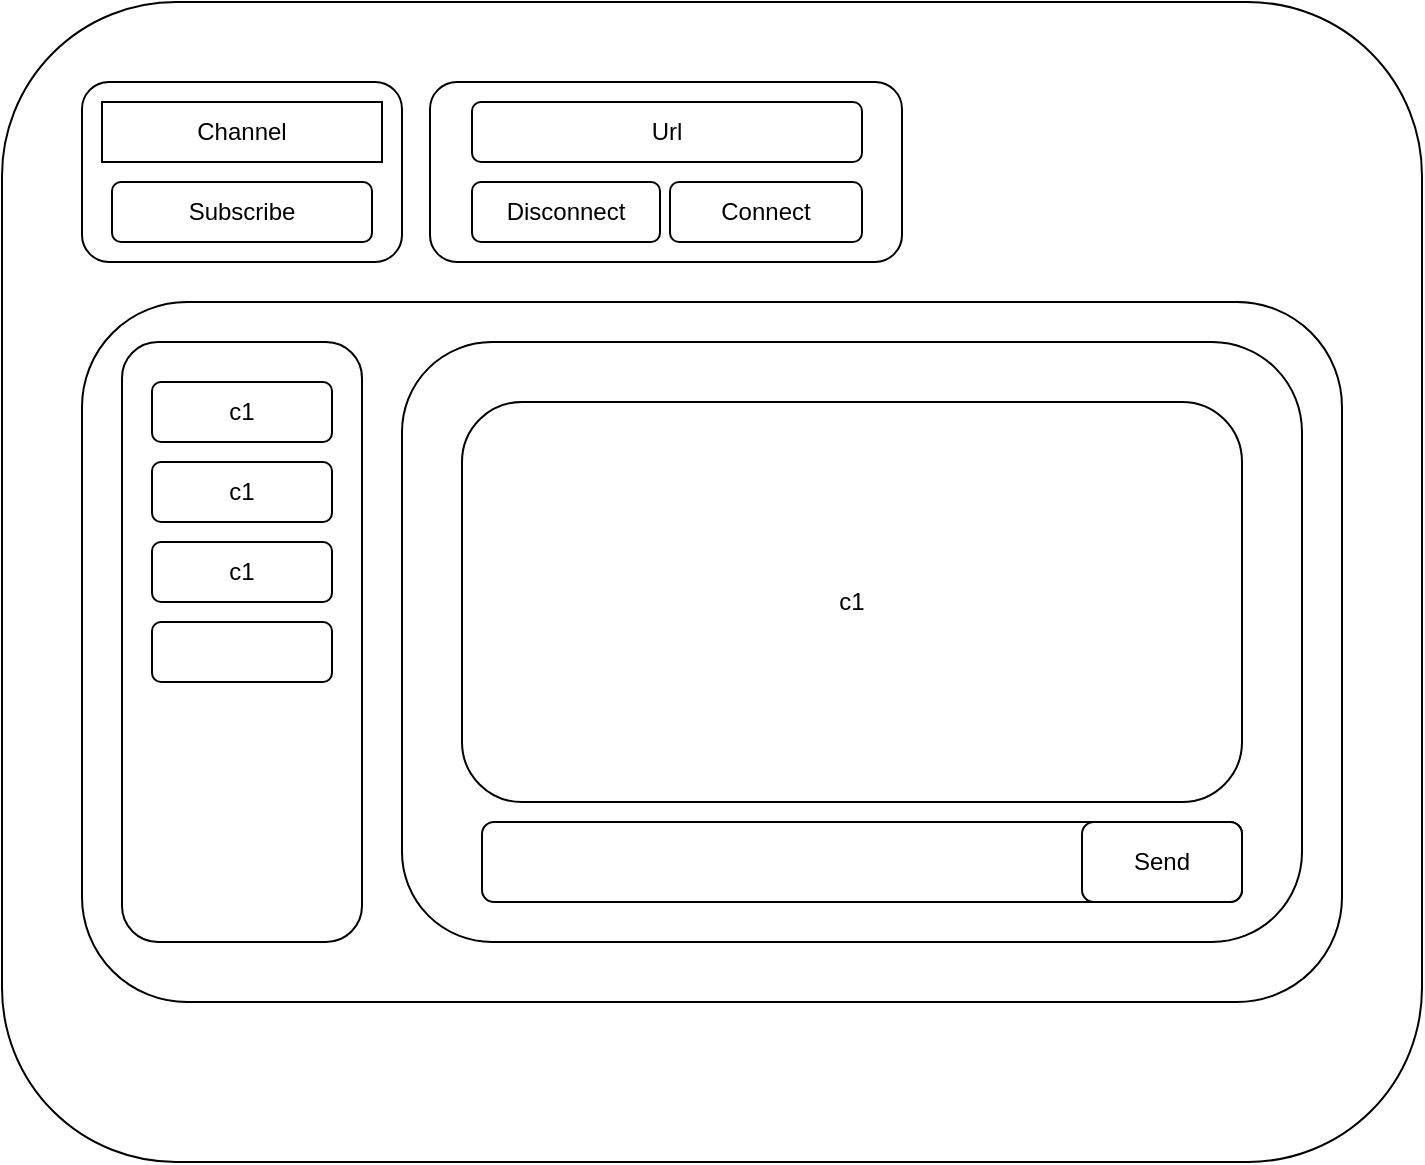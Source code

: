 <mxfile>
    <diagram id="fn2T2nMyqWJLaZrkFkm-" name="Page-1">
        <mxGraphModel dx="735" dy="1768" grid="1" gridSize="10" guides="1" tooltips="1" connect="1" arrows="1" fold="1" page="1" pageScale="1" pageWidth="827" pageHeight="1169" math="0" shadow="0">
            <root>
                <mxCell id="0"/>
                <mxCell id="1" parent="0"/>
                <mxCell id="19" value="" style="rounded=1;whiteSpace=wrap;html=1;" parent="1" vertex="1">
                    <mxGeometry x="50" width="630" height="110" as="geometry"/>
                </mxCell>
                <mxCell id="14" value="" style="rounded=1;whiteSpace=wrap;html=1;" parent="1" vertex="1">
                    <mxGeometry x="20" y="-30" width="710" height="580" as="geometry"/>
                </mxCell>
                <mxCell id="12" value="" style="rounded=1;whiteSpace=wrap;html=1;" parent="1" vertex="1">
                    <mxGeometry x="234" y="10" width="236" height="90" as="geometry"/>
                </mxCell>
                <mxCell id="2" value="" style="rounded=1;whiteSpace=wrap;html=1;" parent="1" vertex="1">
                    <mxGeometry x="60" y="120" width="630" height="350" as="geometry"/>
                </mxCell>
                <mxCell id="3" value="" style="rounded=1;whiteSpace=wrap;html=1;" parent="1" vertex="1">
                    <mxGeometry x="80" y="140" width="120" height="300" as="geometry"/>
                </mxCell>
                <mxCell id="4" value="" style="rounded=1;whiteSpace=wrap;html=1;" parent="1" vertex="1">
                    <mxGeometry x="220" y="140" width="450" height="300" as="geometry"/>
                </mxCell>
                <mxCell id="5" value="c1" style="rounded=1;whiteSpace=wrap;html=1;" parent="1" vertex="1">
                    <mxGeometry x="95" y="160" width="90" height="30" as="geometry"/>
                </mxCell>
                <mxCell id="6" value="c1" style="rounded=1;whiteSpace=wrap;html=1;" parent="1" vertex="1">
                    <mxGeometry x="95" y="200" width="90" height="30" as="geometry"/>
                </mxCell>
                <mxCell id="7" value="c1" style="rounded=1;whiteSpace=wrap;html=1;" parent="1" vertex="1">
                    <mxGeometry x="95" y="240" width="90" height="30" as="geometry"/>
                </mxCell>
                <mxCell id="8" value="" style="rounded=1;whiteSpace=wrap;html=1;" parent="1" vertex="1">
                    <mxGeometry x="95" y="280" width="90" height="30" as="geometry"/>
                </mxCell>
                <mxCell id="9" value="Connect" style="rounded=1;whiteSpace=wrap;html=1;" parent="1" vertex="1">
                    <mxGeometry x="354" y="60" width="96" height="30" as="geometry"/>
                </mxCell>
                <mxCell id="10" value="Disconnect" style="rounded=1;whiteSpace=wrap;html=1;" parent="1" vertex="1">
                    <mxGeometry x="255" y="60" width="94" height="30" as="geometry"/>
                </mxCell>
                <mxCell id="11" value="" style="rounded=1;whiteSpace=wrap;html=1;" parent="1" vertex="1">
                    <mxGeometry x="260" y="380" width="380" height="40" as="geometry"/>
                </mxCell>
                <mxCell id="15" value="Url" style="rounded=1;whiteSpace=wrap;html=1;" parent="1" vertex="1">
                    <mxGeometry x="255" y="20" width="195" height="30" as="geometry"/>
                </mxCell>
                <mxCell id="16" value="" style="rounded=1;whiteSpace=wrap;html=1;" parent="1" vertex="1">
                    <mxGeometry x="60" y="10" width="160" height="90" as="geometry"/>
                </mxCell>
                <mxCell id="17" value="Channel" style="rounded=0;whiteSpace=wrap;html=1;" parent="1" vertex="1">
                    <mxGeometry x="70" y="20" width="140" height="30" as="geometry"/>
                </mxCell>
                <mxCell id="18" value="Subscribe" style="rounded=1;whiteSpace=wrap;html=1;" parent="1" vertex="1">
                    <mxGeometry x="75" y="60" width="130" height="30" as="geometry"/>
                </mxCell>
                <mxCell id="20" value="Send" style="rounded=1;whiteSpace=wrap;html=1;" vertex="1" parent="1">
                    <mxGeometry x="560" y="380" width="80" height="40" as="geometry"/>
                </mxCell>
                <mxCell id="21" value="c1" style="rounded=1;whiteSpace=wrap;html=1;" vertex="1" parent="1">
                    <mxGeometry x="250" y="170" width="390" height="200" as="geometry"/>
                </mxCell>
            </root>
        </mxGraphModel>
    </diagram>
</mxfile>